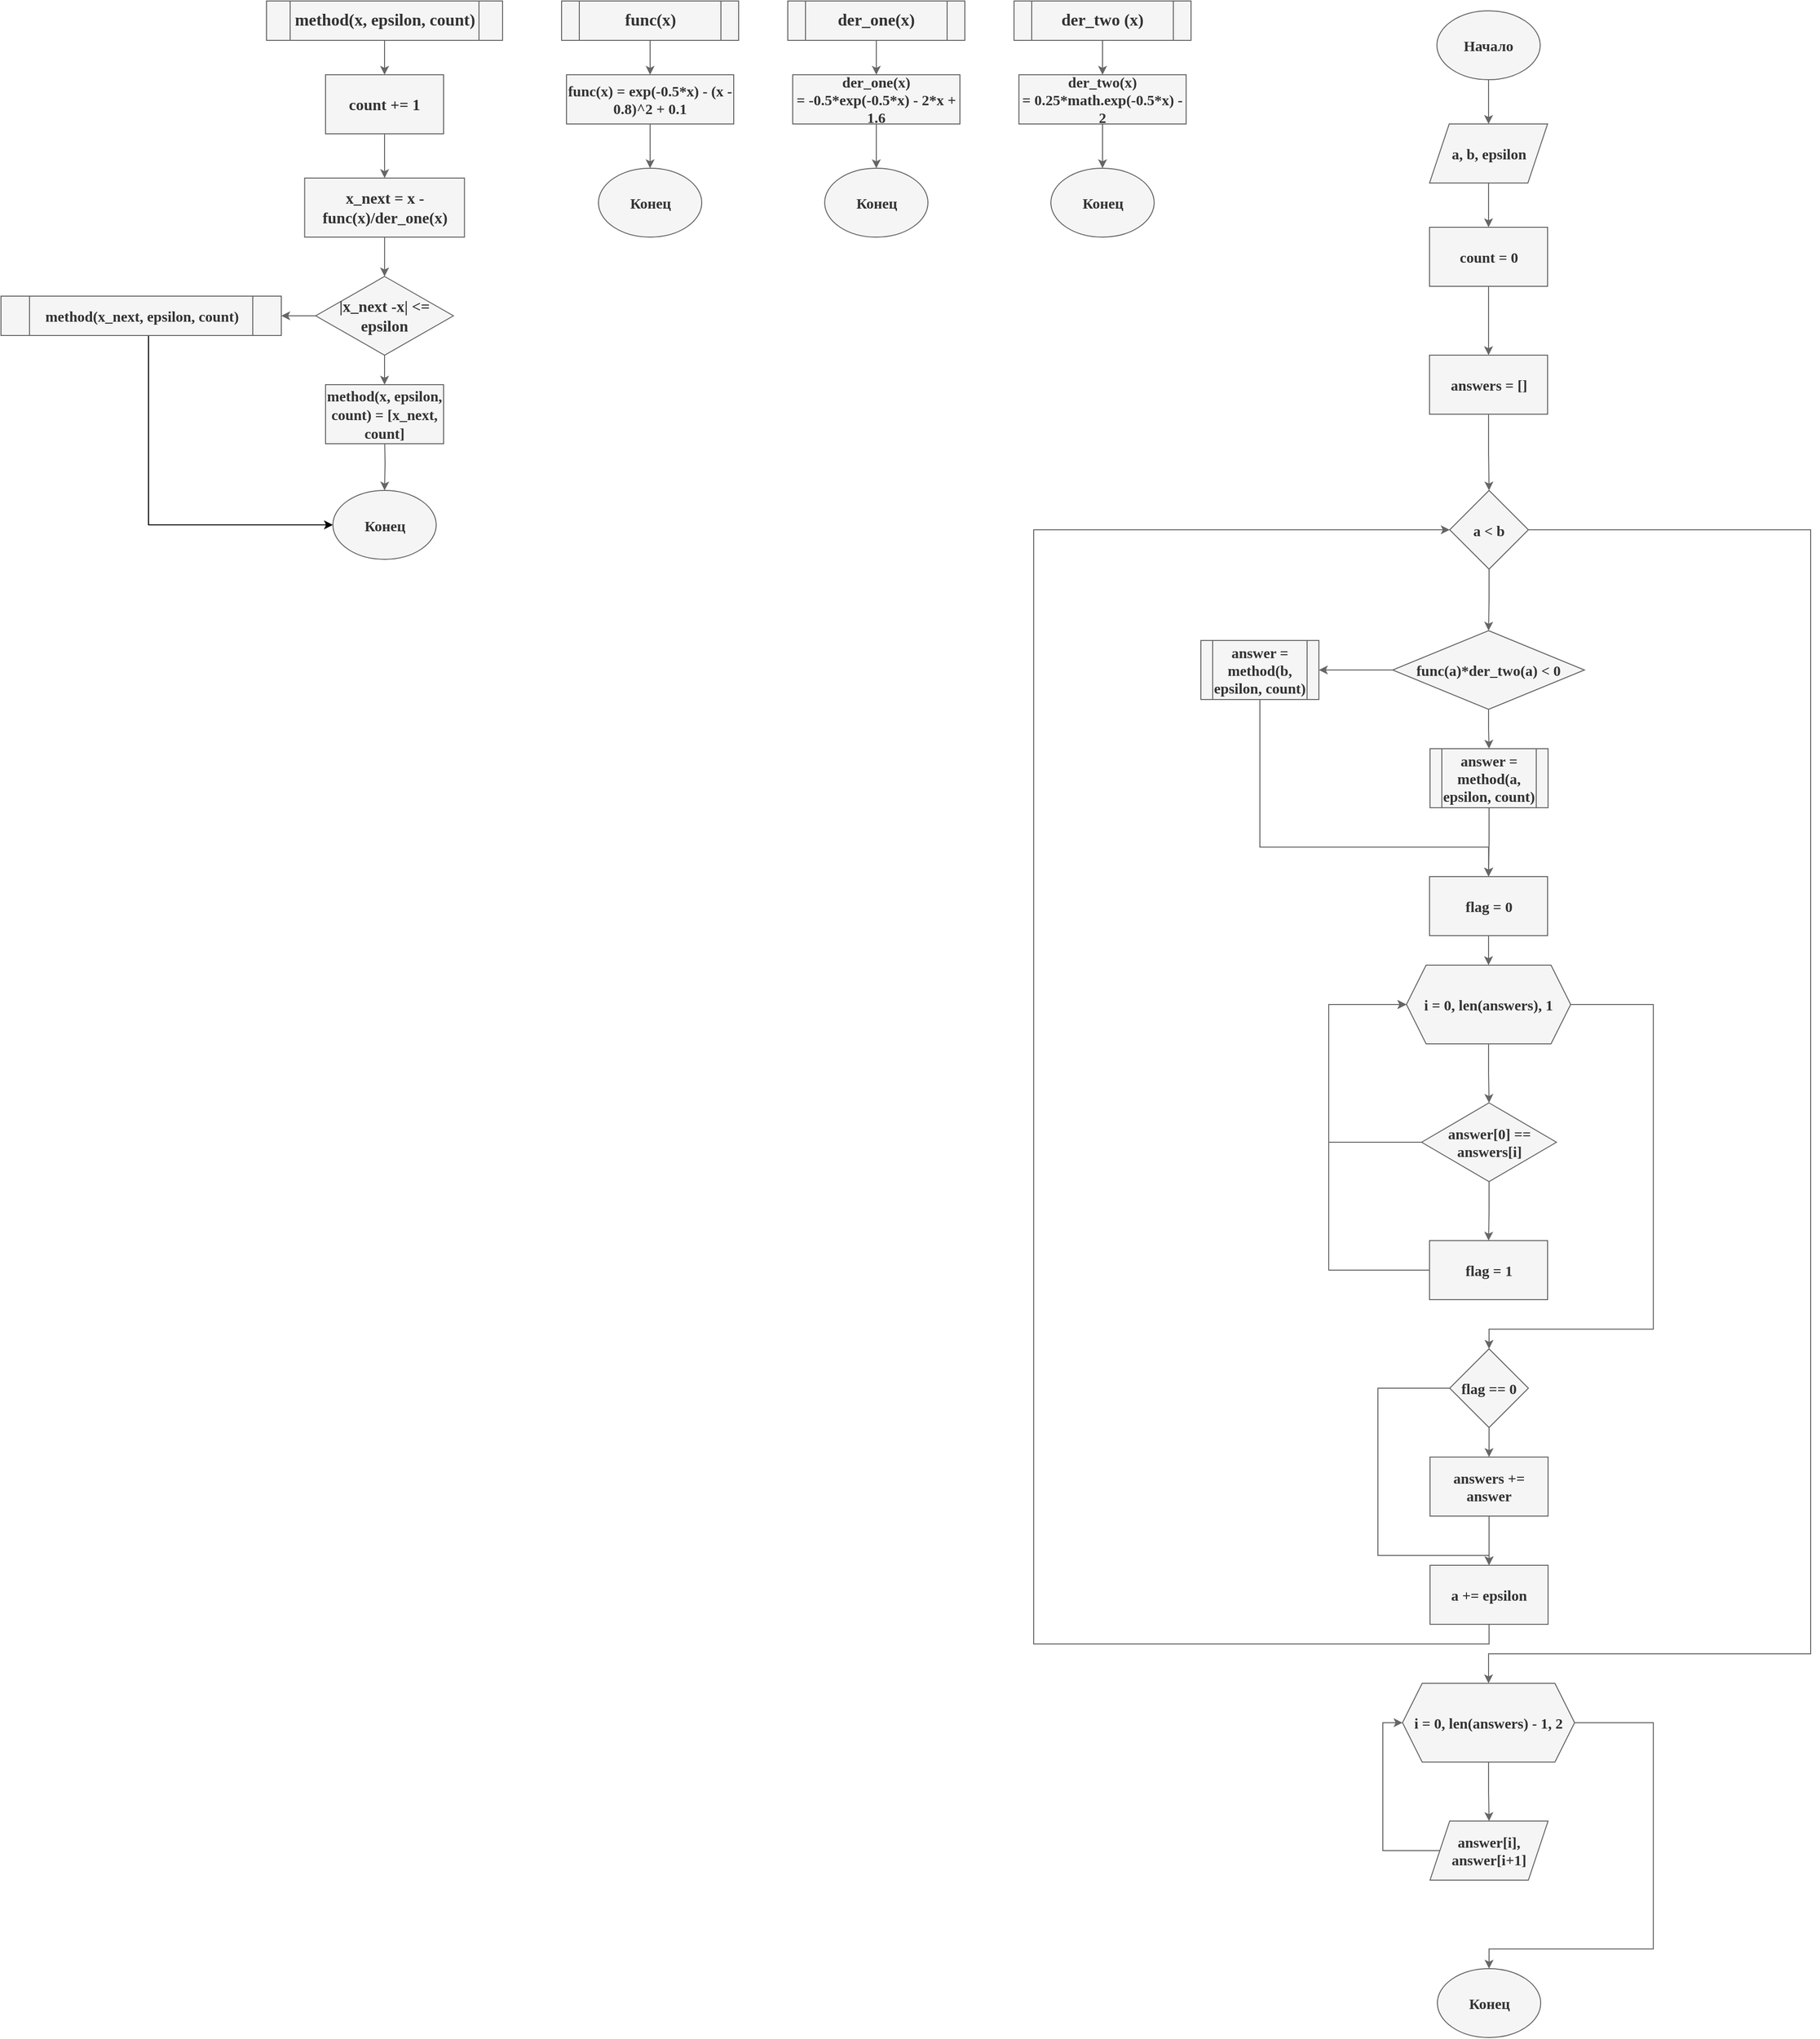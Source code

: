 <mxfile version="14.4.2" type="device"><diagram id="C5RBs43oDa-KdzZeNtuy" name="Page-1"><mxGraphModel dx="3384" dy="920" grid="1" gridSize="10" guides="1" tooltips="1" connect="1" arrows="1" fold="1" page="1" pageScale="1" pageWidth="827" pageHeight="1169" math="0" shadow="0"><root><mxCell id="WIyWlLk6GJQsqaUBKTNV-0"/><mxCell id="WIyWlLk6GJQsqaUBKTNV-1" parent="WIyWlLk6GJQsqaUBKTNV-0"/><mxCell id="PY71T5R1YU1nJ_wd4Rh_-10" value="" style="edgeStyle=orthogonalEdgeStyle;rounded=0;orthogonalLoop=1;jettySize=auto;html=1;entryX=0.5;entryY=0;entryDx=0;entryDy=0;strokeWidth=1;fontFamily=Times New Roman;fillColor=#f5f5f5;strokeColor=#666666;fontStyle=1" parent="WIyWlLk6GJQsqaUBKTNV-1" source="PY71T5R1YU1nJ_wd4Rh_-0" target="PY71T5R1YU1nJ_wd4Rh_-1" edge="1"><mxGeometry relative="1" as="geometry"/></mxCell><mxCell id="PY71T5R1YU1nJ_wd4Rh_-0" value="&lt;span style=&quot;font-size: 17px;&quot;&gt;der_two (x)&lt;/span&gt;" style="shape=process;whiteSpace=wrap;html=1;backgroundOutline=1;strokeWidth=1;fontFamily=Times New Roman;fontSize=17;fillColor=#f5f5f5;strokeColor=#666666;fontColor=#333333;fontStyle=1" parent="WIyWlLk6GJQsqaUBKTNV-1" vertex="1"><mxGeometry x="10" y="10" width="180" height="40" as="geometry"/></mxCell><mxCell id="PY71T5R1YU1nJ_wd4Rh_-11" value="" style="edgeStyle=orthogonalEdgeStyle;rounded=0;orthogonalLoop=1;jettySize=auto;html=1;strokeWidth=1;fontFamily=Times New Roman;fillColor=#f5f5f5;strokeColor=#666666;entryX=0.5;entryY=0;entryDx=0;entryDy=0;fontStyle=1" parent="WIyWlLk6GJQsqaUBKTNV-1" source="PY71T5R1YU1nJ_wd4Rh_-1" target="1kXEthfvPK5-8YO4eVUv-23" edge="1"><mxGeometry relative="1" as="geometry"><mxPoint x="100" y="162.5" as="targetPoint"/></mxGeometry></mxCell><mxCell id="PY71T5R1YU1nJ_wd4Rh_-1" value="&lt;font&gt;&lt;span style=&quot;font-size: 15px&quot;&gt;&lt;span&gt;der_two(x) =&amp;nbsp;&lt;/span&gt;&lt;/span&gt;&lt;span style=&quot;font-size: 15px&quot;&gt;&lt;span&gt;0.25*math.exp(-0.5*x) - 2&lt;/span&gt;&lt;/span&gt;&lt;/font&gt;" style="rounded=0;whiteSpace=wrap;html=1;strokeWidth=1;fontFamily=Times New Roman;fillColor=#f5f5f5;strokeColor=#666666;fontColor=#333333;fontStyle=1" parent="WIyWlLk6GJQsqaUBKTNV-1" vertex="1"><mxGeometry x="15" y="85" width="170" height="50" as="geometry"/></mxCell><mxCell id="PY71T5R1YU1nJ_wd4Rh_-12" value="" style="edgeStyle=orthogonalEdgeStyle;rounded=0;orthogonalLoop=1;jettySize=auto;html=1;strokeWidth=1;entryX=0.5;entryY=0;entryDx=0;entryDy=0;fontFamily=Times New Roman;fillColor=#f5f5f5;strokeColor=#666666;fontStyle=1" parent="WIyWlLk6GJQsqaUBKTNV-1" source="PY71T5R1YU1nJ_wd4Rh_-13" target="PY71T5R1YU1nJ_wd4Rh_-15" edge="1"><mxGeometry relative="1" as="geometry"><mxPoint x="-80" y="70" as="targetPoint"/></mxGeometry></mxCell><mxCell id="PY71T5R1YU1nJ_wd4Rh_-13" value="&lt;font style=&quot;font-size: 17px;&quot;&gt;&lt;span style=&quot;font-size: 17px;&quot;&gt;&lt;span style=&quot;font-size: 17px;&quot;&gt;der_one(x)&lt;/span&gt;&lt;/span&gt;&lt;/font&gt;" style="shape=process;whiteSpace=wrap;html=1;backgroundOutline=1;strokeWidth=1;fontFamily=Times New Roman;fontSize=17;fillColor=#f5f5f5;strokeColor=#666666;fontColor=#333333;fontStyle=1" parent="WIyWlLk6GJQsqaUBKTNV-1" vertex="1"><mxGeometry x="-220" y="10" width="180" height="40" as="geometry"/></mxCell><mxCell id="PY71T5R1YU1nJ_wd4Rh_-14" value="" style="edgeStyle=orthogonalEdgeStyle;rounded=0;orthogonalLoop=1;jettySize=auto;html=1;strokeWidth=1;fontFamily=Times New Roman;fillColor=#f5f5f5;strokeColor=#666666;entryX=0.5;entryY=0;entryDx=0;entryDy=0;fontStyle=1" parent="WIyWlLk6GJQsqaUBKTNV-1" source="PY71T5R1YU1nJ_wd4Rh_-15" target="1kXEthfvPK5-8YO4eVUv-22" edge="1"><mxGeometry relative="1" as="geometry"><mxPoint x="-130" y="160" as="targetPoint"/></mxGeometry></mxCell><mxCell id="PY71T5R1YU1nJ_wd4Rh_-15" value="&lt;font&gt;&lt;span style=&quot;font-size: 15px&quot;&gt;&lt;span&gt;der_one(x) =&amp;nbsp;&lt;/span&gt;&lt;/span&gt;&lt;span style=&quot;font-size: 15px&quot;&gt;&lt;span&gt;-0.5*exp(-0.5*x) - 2*x + 1.6&lt;/span&gt;&lt;/span&gt;&lt;/font&gt;" style="rounded=0;whiteSpace=wrap;html=1;strokeWidth=1;fontFamily=Times New Roman;fillColor=#f5f5f5;strokeColor=#666666;fontColor=#333333;fontStyle=1" parent="WIyWlLk6GJQsqaUBKTNV-1" vertex="1"><mxGeometry x="-215" y="85" width="170" height="50" as="geometry"/></mxCell><mxCell id="PY71T5R1YU1nJ_wd4Rh_-22" value="" style="edgeStyle=orthogonalEdgeStyle;rounded=0;orthogonalLoop=1;jettySize=auto;html=1;entryX=0.5;entryY=0;entryDx=0;entryDy=0;strokeWidth=1;fontFamily=Times New Roman;fillColor=#f5f5f5;strokeColor=#666666;fontStyle=1" parent="WIyWlLk6GJQsqaUBKTNV-1" source="PY71T5R1YU1nJ_wd4Rh_-23" target="PY71T5R1YU1nJ_wd4Rh_-25" edge="1"><mxGeometry relative="1" as="geometry"/></mxCell><mxCell id="PY71T5R1YU1nJ_wd4Rh_-23" value="&lt;font style=&quot;font-size: 17px;&quot;&gt;&lt;span style=&quot;font-size: 17px;&quot;&gt;&lt;span style=&quot;font-size: 17px;&quot;&gt;func(x)&lt;/span&gt;&lt;/span&gt;&lt;/font&gt;" style="shape=process;html=1;backgroundOutline=1;strokeWidth=1;fontFamily=Times New Roman;fontSize=17;fillColor=#f5f5f5;strokeColor=#666666;fontColor=#333333;fontStyle=1" parent="WIyWlLk6GJQsqaUBKTNV-1" vertex="1"><mxGeometry x="-450" y="10" width="180" height="40" as="geometry"/></mxCell><mxCell id="PY71T5R1YU1nJ_wd4Rh_-24" value="" style="edgeStyle=orthogonalEdgeStyle;rounded=0;orthogonalLoop=1;jettySize=auto;html=1;strokeWidth=1;fontFamily=Times New Roman;fillColor=#f5f5f5;strokeColor=#666666;entryX=0.5;entryY=0;entryDx=0;entryDy=0;fontStyle=1" parent="WIyWlLk6GJQsqaUBKTNV-1" source="PY71T5R1YU1nJ_wd4Rh_-25" target="1kXEthfvPK5-8YO4eVUv-21" edge="1"><mxGeometry relative="1" as="geometry"><mxPoint x="-360" y="160" as="targetPoint"/></mxGeometry></mxCell><mxCell id="PY71T5R1YU1nJ_wd4Rh_-25" value="&lt;font&gt;&lt;span style=&quot;font-size: 15px&quot;&gt;&lt;span&gt;func(x) = exp(-0.5*x) - (x - 0.8)^2 + 0.1&lt;/span&gt;&lt;/span&gt;&lt;/font&gt;" style="rounded=0;whiteSpace=wrap;html=1;strokeWidth=1;fontFamily=Times New Roman;fillColor=#f5f5f5;strokeColor=#666666;fontColor=#333333;fontStyle=1" parent="WIyWlLk6GJQsqaUBKTNV-1" vertex="1"><mxGeometry x="-445" y="85" width="170" height="50" as="geometry"/></mxCell><mxCell id="1kXEthfvPK5-8YO4eVUv-5" value="" style="edgeStyle=orthogonalEdgeStyle;rounded=0;orthogonalLoop=1;jettySize=auto;html=1;entryX=0.5;entryY=0;entryDx=0;entryDy=0;strokeWidth=1;fontFamily=Times New Roman;fillColor=#f5f5f5;strokeColor=#666666;fontStyle=1" parent="WIyWlLk6GJQsqaUBKTNV-1" source="1kXEthfvPK5-8YO4eVUv-6" edge="1"><mxGeometry relative="1" as="geometry"><mxPoint x="-630" y="85" as="targetPoint"/></mxGeometry></mxCell><mxCell id="1kXEthfvPK5-8YO4eVUv-6" value="&lt;span&gt;method(x, epsilon, count)&lt;/span&gt;" style="shape=process;html=1;backgroundOutline=1;strokeWidth=1;fontFamily=Times New Roman;fontSize=17;fillColor=#f5f5f5;strokeColor=#666666;fontColor=#333333;fontStyle=1" parent="WIyWlLk6GJQsqaUBKTNV-1" vertex="1"><mxGeometry x="-750" y="10" width="240" height="40" as="geometry"/></mxCell><mxCell id="1kXEthfvPK5-8YO4eVUv-7" value="" style="edgeStyle=orthogonalEdgeStyle;rounded=0;orthogonalLoop=1;jettySize=auto;html=1;strokeWidth=1;fontFamily=Times New Roman;fillColor=#f5f5f5;strokeColor=#666666;fontStyle=1;entryX=0.5;entryY=0;entryDx=0;entryDy=0;" parent="WIyWlLk6GJQsqaUBKTNV-1" target="M6S5htgoqgo5O37n5M8g-28" edge="1"><mxGeometry relative="1" as="geometry"><mxPoint x="-630" y="450" as="sourcePoint"/><mxPoint x="-630" y="530" as="targetPoint"/></mxGeometry></mxCell><mxCell id="JoQrvd1YEYKL_5lZPLl7-0" value="" style="edgeStyle=orthogonalEdgeStyle;rounded=0;orthogonalLoop=1;jettySize=auto;html=1;fontFamily=Times New Roman;fillColor=#f5f5f5;strokeColor=#666666;" parent="WIyWlLk6GJQsqaUBKTNV-1" source="1kXEthfvPK5-8YO4eVUv-10" target="1kXEthfvPK5-8YO4eVUv-11" edge="1"><mxGeometry relative="1" as="geometry"/></mxCell><mxCell id="1kXEthfvPK5-8YO4eVUv-10" value="count += 1" style="rounded=0;whiteSpace=wrap;html=1;strokeColor=#666666;strokeWidth=1;fontFamily=Times New Roman;fontSize=16;fillColor=#f5f5f5;fontColor=#333333;fontStyle=1" parent="WIyWlLk6GJQsqaUBKTNV-1" vertex="1"><mxGeometry x="-690" y="85" width="120" height="60" as="geometry"/></mxCell><mxCell id="JoQrvd1YEYKL_5lZPLl7-1" value="" style="edgeStyle=orthogonalEdgeStyle;rounded=0;orthogonalLoop=1;jettySize=auto;html=1;fontFamily=Times New Roman;fillColor=#f5f5f5;strokeColor=#666666;" parent="WIyWlLk6GJQsqaUBKTNV-1" source="1kXEthfvPK5-8YO4eVUv-11" target="1kXEthfvPK5-8YO4eVUv-12" edge="1"><mxGeometry relative="1" as="geometry"/></mxCell><mxCell id="1kXEthfvPK5-8YO4eVUv-11" value="x_next = x - func(x)/der_one(x)" style="rounded=0;whiteSpace=wrap;html=1;strokeColor=#666666;strokeWidth=1;fontFamily=Times New Roman;fontSize=16;fillColor=#f5f5f5;fontColor=#333333;fontStyle=1" parent="WIyWlLk6GJQsqaUBKTNV-1" vertex="1"><mxGeometry x="-711.25" y="190" width="162.5" height="60" as="geometry"/></mxCell><mxCell id="1kXEthfvPK5-8YO4eVUv-14" value="" style="edgeStyle=orthogonalEdgeStyle;rounded=0;orthogonalLoop=1;jettySize=auto;html=1;strokeColor=#666666;strokeWidth=1;fontFamily=Times New Roman;fontSize=16;fillColor=#f5f5f5;fontStyle=1" parent="WIyWlLk6GJQsqaUBKTNV-1" source="1kXEthfvPK5-8YO4eVUv-12" target="1kXEthfvPK5-8YO4eVUv-13" edge="1"><mxGeometry relative="1" as="geometry"/></mxCell><mxCell id="1kXEthfvPK5-8YO4eVUv-18" value="" style="edgeStyle=orthogonalEdgeStyle;rounded=0;orthogonalLoop=1;jettySize=auto;html=1;strokeColor=#666666;strokeWidth=1;fontFamily=Times New Roman;fontSize=16;fillColor=#f5f5f5;fontStyle=1" parent="WIyWlLk6GJQsqaUBKTNV-1" source="1kXEthfvPK5-8YO4eVUv-12" target="1kXEthfvPK5-8YO4eVUv-17" edge="1"><mxGeometry relative="1" as="geometry"/></mxCell><mxCell id="1kXEthfvPK5-8YO4eVUv-12" value="|x_next -x| &amp;lt;= epsilon" style="rhombus;whiteSpace=wrap;html=1;strokeColor=#666666;strokeWidth=1;fontFamily=Times New Roman;fontSize=16;fillColor=#f5f5f5;fontColor=#333333;fontStyle=1" parent="WIyWlLk6GJQsqaUBKTNV-1" vertex="1"><mxGeometry x="-700" y="290" width="140" height="80" as="geometry"/></mxCell><mxCell id="M6S5htgoqgo5O37n5M8g-29" style="edgeStyle=orthogonalEdgeStyle;rounded=0;orthogonalLoop=1;jettySize=auto;html=1;entryX=0;entryY=0.5;entryDx=0;entryDy=0;fontFamily=Times New Roman;fontSize=15;" edge="1" parent="WIyWlLk6GJQsqaUBKTNV-1" source="1kXEthfvPK5-8YO4eVUv-13" target="M6S5htgoqgo5O37n5M8g-28"><mxGeometry relative="1" as="geometry"><Array as="points"><mxPoint x="-870" y="543"/></Array></mxGeometry></mxCell><mxCell id="1kXEthfvPK5-8YO4eVUv-13" value="&lt;span style=&quot;font-size: 15px;&quot;&gt;method(x_next, epsilon, count)&lt;/span&gt;" style="shape=process;html=1;backgroundOutline=1;strokeWidth=1;fontFamily=Times New Roman;fontSize=15;fillColor=#f5f5f5;strokeColor=#666666;fontColor=#333333;fontStyle=1" parent="WIyWlLk6GJQsqaUBKTNV-1" vertex="1"><mxGeometry x="-1020" y="310" width="285" height="40" as="geometry"/></mxCell><mxCell id="1kXEthfvPK5-8YO4eVUv-17" value="&lt;font style=&quot;font-size: 15px&quot;&gt;&lt;span style=&quot;color: rgb(51 , 51 , 51)&quot;&gt;method(x, epsilon, count) = [&lt;/span&gt;x_next, count]&lt;/font&gt;" style="rounded=0;whiteSpace=wrap;html=1;strokeColor=#666666;strokeWidth=1;fontFamily=Times New Roman;fontSize=16;fillColor=#f5f5f5;fontColor=#333333;fontStyle=1" parent="WIyWlLk6GJQsqaUBKTNV-1" vertex="1"><mxGeometry x="-690" y="400" width="120" height="60" as="geometry"/></mxCell><mxCell id="1kXEthfvPK5-8YO4eVUv-21" value="Конец" style="ellipse;whiteSpace=wrap;html=1;strokeColor=#666666;strokeWidth=1;fontFamily=Times New Roman;fontSize=15;fillColor=#f5f5f5;fontColor=#333333;fontStyle=1" parent="WIyWlLk6GJQsqaUBKTNV-1" vertex="1"><mxGeometry x="-412.5" y="180" width="105" height="70" as="geometry"/></mxCell><mxCell id="1kXEthfvPK5-8YO4eVUv-22" value="Конец" style="ellipse;whiteSpace=wrap;html=1;strokeColor=#666666;strokeWidth=1;fontFamily=Times New Roman;fontSize=15;fillColor=#f5f5f5;fontColor=#333333;fontStyle=1" parent="WIyWlLk6GJQsqaUBKTNV-1" vertex="1"><mxGeometry x="-182.5" y="180" width="105" height="70" as="geometry"/></mxCell><mxCell id="1kXEthfvPK5-8YO4eVUv-23" value="Конец" style="ellipse;whiteSpace=wrap;html=1;strokeColor=#666666;strokeWidth=1;fontFamily=Times New Roman;fontSize=15;fillColor=#f5f5f5;fontColor=#333333;fontStyle=1" parent="WIyWlLk6GJQsqaUBKTNV-1" vertex="1"><mxGeometry x="47.5" y="180" width="105" height="70" as="geometry"/></mxCell><mxCell id="1kXEthfvPK5-8YO4eVUv-27" value="" style="edgeStyle=orthogonalEdgeStyle;rounded=0;orthogonalLoop=1;jettySize=auto;html=1;strokeColor=#666666;strokeWidth=1;fontFamily=Times New Roman;fontSize=15;fillColor=#f5f5f5;fontStyle=1" parent="WIyWlLk6GJQsqaUBKTNV-1" source="1kXEthfvPK5-8YO4eVUv-24" target="1kXEthfvPK5-8YO4eVUv-26" edge="1"><mxGeometry relative="1" as="geometry"/></mxCell><mxCell id="1kXEthfvPK5-8YO4eVUv-24" value="Начало" style="ellipse;whiteSpace=wrap;html=1;strokeColor=#666666;strokeWidth=1;fontFamily=Times New Roman;fontSize=15;fillColor=#f5f5f5;fontColor=#333333;fontStyle=1" parent="WIyWlLk6GJQsqaUBKTNV-1" vertex="1"><mxGeometry x="440" y="20" width="105" height="70" as="geometry"/></mxCell><mxCell id="1kXEthfvPK5-8YO4eVUv-30" value="" style="edgeStyle=orthogonalEdgeStyle;rounded=0;orthogonalLoop=1;jettySize=auto;html=1;strokeColor=#666666;strokeWidth=1;fontFamily=Times New Roman;fontSize=15;fillColor=#f5f5f5;fontStyle=1" parent="WIyWlLk6GJQsqaUBKTNV-1" source="1kXEthfvPK5-8YO4eVUv-26" target="1kXEthfvPK5-8YO4eVUv-28" edge="1"><mxGeometry relative="1" as="geometry"/></mxCell><mxCell id="1kXEthfvPK5-8YO4eVUv-26" value="a, b, epsilon" style="shape=parallelogram;perimeter=parallelogramPerimeter;whiteSpace=wrap;html=1;fixedSize=1;strokeColor=#666666;strokeWidth=1;fontFamily=Times New Roman;fontSize=15;fillColor=#f5f5f5;fontColor=#333333;fontStyle=1" parent="WIyWlLk6GJQsqaUBKTNV-1" vertex="1"><mxGeometry x="432.5" y="135" width="120" height="60" as="geometry"/></mxCell><mxCell id="M6S5htgoqgo5O37n5M8g-2" value="" style="edgeStyle=orthogonalEdgeStyle;rounded=0;orthogonalLoop=1;jettySize=auto;html=1;fontFamily=Times New Roman;fillColor=#f5f5f5;strokeColor=#666666;" edge="1" parent="WIyWlLk6GJQsqaUBKTNV-1" source="1kXEthfvPK5-8YO4eVUv-28" target="M6S5htgoqgo5O37n5M8g-1"><mxGeometry relative="1" as="geometry"/></mxCell><mxCell id="1kXEthfvPK5-8YO4eVUv-28" value="count = 0" style="rounded=0;whiteSpace=wrap;html=1;strokeColor=#666666;strokeWidth=1;fontFamily=Times New Roman;fontSize=15;fillColor=#f5f5f5;fontColor=#333333;fontStyle=1" parent="WIyWlLk6GJQsqaUBKTNV-1" vertex="1"><mxGeometry x="432.5" y="240" width="120" height="60" as="geometry"/></mxCell><mxCell id="1kXEthfvPK5-8YO4eVUv-35" value="" style="edgeStyle=orthogonalEdgeStyle;rounded=0;orthogonalLoop=1;jettySize=auto;html=1;strokeColor=#666666;strokeWidth=1;fontFamily=Times New Roman;fontSize=15;fillColor=#f5f5f5;fontStyle=1" parent="WIyWlLk6GJQsqaUBKTNV-1" source="1kXEthfvPK5-8YO4eVUv-29" target="1kXEthfvPK5-8YO4eVUv-33" edge="1"><mxGeometry relative="1" as="geometry"/></mxCell><mxCell id="1kXEthfvPK5-8YO4eVUv-36" value="" style="edgeStyle=orthogonalEdgeStyle;rounded=0;orthogonalLoop=1;jettySize=auto;html=1;strokeColor=#666666;strokeWidth=1;fontFamily=Times New Roman;fontSize=15;fillColor=#f5f5f5;fontStyle=1" parent="WIyWlLk6GJQsqaUBKTNV-1" source="1kXEthfvPK5-8YO4eVUv-29" target="1kXEthfvPK5-8YO4eVUv-34" edge="1"><mxGeometry relative="1" as="geometry"/></mxCell><mxCell id="1kXEthfvPK5-8YO4eVUv-29" value="func(a)*der_two(a) &amp;lt; 0" style="rhombus;whiteSpace=wrap;html=1;strokeColor=#666666;strokeWidth=1;fontFamily=Times New Roman;fontSize=15;fillColor=#f5f5f5;fontColor=#333333;fontStyle=1" parent="WIyWlLk6GJQsqaUBKTNV-1" vertex="1"><mxGeometry x="395" y="650" width="195" height="80" as="geometry"/></mxCell><mxCell id="M6S5htgoqgo5O37n5M8g-10" value="" style="edgeStyle=orthogonalEdgeStyle;rounded=0;orthogonalLoop=1;jettySize=auto;html=1;fontFamily=Times New Roman;fontSize=15;entryX=0.5;entryY=0;entryDx=0;entryDy=0;fillColor=#f5f5f5;strokeColor=#666666;" edge="1" parent="WIyWlLk6GJQsqaUBKTNV-1" source="1kXEthfvPK5-8YO4eVUv-33" target="M6S5htgoqgo5O37n5M8g-23"><mxGeometry relative="1" as="geometry"/></mxCell><mxCell id="1kXEthfvPK5-8YO4eVUv-33" value="&lt;span&gt;answer = method(a, epsilon, count)&lt;/span&gt;" style="shape=process;whiteSpace=wrap;html=1;backgroundOutline=1;strokeColor=#666666;strokeWidth=1;fontFamily=Times New Roman;fontSize=15;fillColor=#f5f5f5;fontColor=#333333;fontStyle=1" parent="WIyWlLk6GJQsqaUBKTNV-1" vertex="1"><mxGeometry x="433" y="770" width="120" height="60" as="geometry"/></mxCell><mxCell id="M6S5htgoqgo5O37n5M8g-11" style="edgeStyle=orthogonalEdgeStyle;rounded=0;orthogonalLoop=1;jettySize=auto;html=1;entryX=0.5;entryY=0;entryDx=0;entryDy=0;fontFamily=Times New Roman;fontSize=15;fillColor=#f5f5f5;strokeColor=#666666;" edge="1" parent="WIyWlLk6GJQsqaUBKTNV-1" source="1kXEthfvPK5-8YO4eVUv-34" target="M6S5htgoqgo5O37n5M8g-23"><mxGeometry relative="1" as="geometry"><Array as="points"><mxPoint x="260" y="870"/><mxPoint x="493" y="870"/></Array></mxGeometry></mxCell><mxCell id="1kXEthfvPK5-8YO4eVUv-34" value="&lt;span&gt;answer = method(b, epsilon, count)&lt;/span&gt;" style="shape=process;whiteSpace=wrap;html=1;backgroundOutline=1;strokeColor=#666666;strokeWidth=1;fontFamily=Times New Roman;fontSize=15;fillColor=#f5f5f5;fontColor=#333333;fontStyle=1" parent="WIyWlLk6GJQsqaUBKTNV-1" vertex="1"><mxGeometry x="200" y="660" width="120" height="60" as="geometry"/></mxCell><mxCell id="1kXEthfvPK5-8YO4eVUv-42" value="" style="edgeStyle=orthogonalEdgeStyle;rounded=0;orthogonalLoop=1;jettySize=auto;html=1;strokeColor=#666666;strokeWidth=1;fontFamily=Times New Roman;fontSize=15;fillColor=#f5f5f5;fontStyle=1" parent="WIyWlLk6GJQsqaUBKTNV-1" source="1kXEthfvPK5-8YO4eVUv-38" target="1kXEthfvPK5-8YO4eVUv-41" edge="1"><mxGeometry relative="1" as="geometry"/></mxCell><mxCell id="1kXEthfvPK5-8YO4eVUv-45" style="edgeStyle=orthogonalEdgeStyle;rounded=0;orthogonalLoop=1;jettySize=auto;html=1;entryX=0.5;entryY=0;entryDx=0;entryDy=0;strokeColor=#666666;strokeWidth=1;fontFamily=Times New Roman;fontSize=15;fillColor=#f5f5f5;fontStyle=1" parent="WIyWlLk6GJQsqaUBKTNV-1" source="1kXEthfvPK5-8YO4eVUv-38" target="1kXEthfvPK5-8YO4eVUv-44" edge="1"><mxGeometry relative="1" as="geometry"><Array as="points"><mxPoint x="660" y="1760"/><mxPoint x="660" y="1990"/></Array></mxGeometry></mxCell><mxCell id="1kXEthfvPK5-8YO4eVUv-38" value="i = 0, len(answers) - 1, 2" style="shape=hexagon;perimeter=hexagonPerimeter2;whiteSpace=wrap;html=1;fixedSize=1;strokeColor=#666666;strokeWidth=1;fontFamily=Times New Roman;fontSize=15;fillColor=#f5f5f5;fontColor=#333333;fontStyle=1" parent="WIyWlLk6GJQsqaUBKTNV-1" vertex="1"><mxGeometry x="405" y="1720" width="175" height="80" as="geometry"/></mxCell><mxCell id="1kXEthfvPK5-8YO4eVUv-43" style="edgeStyle=orthogonalEdgeStyle;rounded=0;orthogonalLoop=1;jettySize=auto;html=1;entryX=0;entryY=0.5;entryDx=0;entryDy=0;strokeColor=#666666;strokeWidth=1;fontFamily=Times New Roman;fontSize=15;fillColor=#f5f5f5;fontStyle=1" parent="WIyWlLk6GJQsqaUBKTNV-1" source="1kXEthfvPK5-8YO4eVUv-41" target="1kXEthfvPK5-8YO4eVUv-38" edge="1"><mxGeometry relative="1" as="geometry"><Array as="points"><mxPoint x="385" y="1890"/><mxPoint x="385" y="1760"/></Array></mxGeometry></mxCell><mxCell id="1kXEthfvPK5-8YO4eVUv-41" value="answer[i], answer[i+1]" style="shape=parallelogram;perimeter=parallelogramPerimeter;whiteSpace=wrap;html=1;fixedSize=1;strokeColor=#666666;strokeWidth=1;fontFamily=Times New Roman;fontSize=15;fillColor=#f5f5f5;fontColor=#333333;fontStyle=1" parent="WIyWlLk6GJQsqaUBKTNV-1" vertex="1"><mxGeometry x="433" y="1860" width="120" height="60" as="geometry"/></mxCell><mxCell id="1kXEthfvPK5-8YO4eVUv-44" value="Конец" style="ellipse;whiteSpace=wrap;html=1;strokeColor=#666666;strokeWidth=1;fontFamily=Times New Roman;fontSize=15;fillColor=#f5f5f5;fontColor=#333333;fontStyle=1" parent="WIyWlLk6GJQsqaUBKTNV-1" vertex="1"><mxGeometry x="440.5" y="2010" width="105" height="70" as="geometry"/></mxCell><mxCell id="M6S5htgoqgo5O37n5M8g-4" value="" style="edgeStyle=orthogonalEdgeStyle;rounded=0;orthogonalLoop=1;jettySize=auto;html=1;fillColor=#f5f5f5;strokeColor=#666666;fontStyle=1;fontFamily=Times New Roman;" edge="1" parent="WIyWlLk6GJQsqaUBKTNV-1" source="M6S5htgoqgo5O37n5M8g-1" target="M6S5htgoqgo5O37n5M8g-3"><mxGeometry relative="1" as="geometry"/></mxCell><mxCell id="M6S5htgoqgo5O37n5M8g-1" value="answers = []" style="rounded=0;whiteSpace=wrap;html=1;fillColor=#f5f5f5;strokeColor=#666666;fontColor=#333333;fontStyle=1;fontFamily=Times New Roman;fontSize=15;" vertex="1" parent="WIyWlLk6GJQsqaUBKTNV-1"><mxGeometry x="432.5" y="370" width="120" height="60" as="geometry"/></mxCell><mxCell id="M6S5htgoqgo5O37n5M8g-5" value="" style="edgeStyle=orthogonalEdgeStyle;rounded=0;orthogonalLoop=1;jettySize=auto;html=1;fontFamily=Times New Roman;fillColor=#f5f5f5;strokeColor=#666666;" edge="1" parent="WIyWlLk6GJQsqaUBKTNV-1" source="M6S5htgoqgo5O37n5M8g-3" target="1kXEthfvPK5-8YO4eVUv-29"><mxGeometry relative="1" as="geometry"/></mxCell><mxCell id="M6S5htgoqgo5O37n5M8g-8" style="edgeStyle=orthogonalEdgeStyle;rounded=0;orthogonalLoop=1;jettySize=auto;html=1;entryX=0.5;entryY=0;entryDx=0;entryDy=0;exitX=1;exitY=0.5;exitDx=0;exitDy=0;fontFamily=Times New Roman;fillColor=#f5f5f5;strokeColor=#666666;" edge="1" parent="WIyWlLk6GJQsqaUBKTNV-1" source="M6S5htgoqgo5O37n5M8g-3" target="1kXEthfvPK5-8YO4eVUv-38"><mxGeometry relative="1" as="geometry"><Array as="points"><mxPoint x="820" y="548"/><mxPoint x="820" y="1690"/><mxPoint x="493" y="1690"/></Array></mxGeometry></mxCell><mxCell id="M6S5htgoqgo5O37n5M8g-3" value="a &amp;lt; b" style="rhombus;whiteSpace=wrap;html=1;fillColor=#f5f5f5;strokeColor=#666666;fontColor=#333333;fontStyle=1;fontFamily=Times New Roman;fontSize=15;" vertex="1" parent="WIyWlLk6GJQsqaUBKTNV-1"><mxGeometry x="453" y="507.5" width="80" height="80" as="geometry"/></mxCell><mxCell id="M6S5htgoqgo5O37n5M8g-7" style="edgeStyle=orthogonalEdgeStyle;rounded=0;orthogonalLoop=1;jettySize=auto;html=1;entryX=0;entryY=0.5;entryDx=0;entryDy=0;fontFamily=Times New Roman;exitX=0.5;exitY=1;exitDx=0;exitDy=0;fillColor=#f5f5f5;strokeColor=#666666;" edge="1" parent="WIyWlLk6GJQsqaUBKTNV-1" source="M6S5htgoqgo5O37n5M8g-6" target="M6S5htgoqgo5O37n5M8g-3"><mxGeometry relative="1" as="geometry"><Array as="points"><mxPoint x="493" y="1680"/><mxPoint x="30" y="1680"/><mxPoint x="30" y="548"/></Array></mxGeometry></mxCell><mxCell id="M6S5htgoqgo5O37n5M8g-6" value="a += epsilon" style="rounded=0;whiteSpace=wrap;html=1;fontStyle=1;fontFamily=Times New Roman;fontSize=15;fillColor=#f5f5f5;strokeColor=#666666;fontColor=#333333;" vertex="1" parent="WIyWlLk6GJQsqaUBKTNV-1"><mxGeometry x="433" y="1600" width="120" height="60" as="geometry"/></mxCell><mxCell id="M6S5htgoqgo5O37n5M8g-18" value="" style="edgeStyle=orthogonalEdgeStyle;rounded=0;orthogonalLoop=1;jettySize=auto;html=1;fontFamily=Times New Roman;fontSize=15;fontStyle=1;fillColor=#f5f5f5;strokeColor=#666666;" edge="1" parent="WIyWlLk6GJQsqaUBKTNV-1" source="M6S5htgoqgo5O37n5M8g-9" target="M6S5htgoqgo5O37n5M8g-17"><mxGeometry relative="1" as="geometry"/></mxCell><mxCell id="M6S5htgoqgo5O37n5M8g-26" style="edgeStyle=orthogonalEdgeStyle;rounded=0;orthogonalLoop=1;jettySize=auto;html=1;entryX=0.5;entryY=0;entryDx=0;entryDy=0;fontFamily=Times New Roman;fontSize=15;fillColor=#f5f5f5;strokeColor=#666666;" edge="1" parent="WIyWlLk6GJQsqaUBKTNV-1" source="M6S5htgoqgo5O37n5M8g-9" target="M6S5htgoqgo5O37n5M8g-12"><mxGeometry relative="1" as="geometry"><Array as="points"><mxPoint x="660" y="1030"/><mxPoint x="660" y="1360"/><mxPoint x="493" y="1360"/></Array></mxGeometry></mxCell><mxCell id="M6S5htgoqgo5O37n5M8g-9" value="i = 0, len(answers), 1" style="shape=hexagon;perimeter=hexagonPerimeter2;whiteSpace=wrap;html=1;fixedSize=1;fontFamily=Times New Roman;fontSize=15;fontStyle=1;fillColor=#f5f5f5;strokeColor=#666666;fontColor=#333333;" vertex="1" parent="WIyWlLk6GJQsqaUBKTNV-1"><mxGeometry x="409" y="990" width="167" height="80" as="geometry"/></mxCell><mxCell id="M6S5htgoqgo5O37n5M8g-14" value="" style="edgeStyle=orthogonalEdgeStyle;rounded=0;orthogonalLoop=1;jettySize=auto;html=1;fontFamily=Times New Roman;fontSize=15;fontStyle=1;fillColor=#f5f5f5;strokeColor=#666666;" edge="1" parent="WIyWlLk6GJQsqaUBKTNV-1" source="M6S5htgoqgo5O37n5M8g-12" target="M6S5htgoqgo5O37n5M8g-13"><mxGeometry relative="1" as="geometry"/></mxCell><mxCell id="M6S5htgoqgo5O37n5M8g-16" style="edgeStyle=orthogonalEdgeStyle;rounded=0;orthogonalLoop=1;jettySize=auto;html=1;entryX=0.5;entryY=0;entryDx=0;entryDy=0;fontFamily=Times New Roman;fontSize=15;fillColor=#f5f5f5;strokeColor=#666666;" edge="1" parent="WIyWlLk6GJQsqaUBKTNV-1" source="M6S5htgoqgo5O37n5M8g-12" target="M6S5htgoqgo5O37n5M8g-6"><mxGeometry relative="1" as="geometry"><Array as="points"><mxPoint x="380" y="1420"/><mxPoint x="380" y="1590"/><mxPoint x="493" y="1590"/></Array></mxGeometry></mxCell><mxCell id="M6S5htgoqgo5O37n5M8g-12" value="flag == 0" style="rhombus;whiteSpace=wrap;html=1;fontFamily=Times New Roman;fontSize=15;fontStyle=1;fillColor=#f5f5f5;strokeColor=#666666;fontColor=#333333;" vertex="1" parent="WIyWlLk6GJQsqaUBKTNV-1"><mxGeometry x="453" y="1380" width="80" height="80" as="geometry"/></mxCell><mxCell id="M6S5htgoqgo5O37n5M8g-15" value="" style="edgeStyle=orthogonalEdgeStyle;rounded=0;orthogonalLoop=1;jettySize=auto;html=1;fontFamily=Times New Roman;fontSize=15;fillColor=#f5f5f5;strokeColor=#666666;" edge="1" parent="WIyWlLk6GJQsqaUBKTNV-1" source="M6S5htgoqgo5O37n5M8g-13" target="M6S5htgoqgo5O37n5M8g-6"><mxGeometry relative="1" as="geometry"/></mxCell><mxCell id="M6S5htgoqgo5O37n5M8g-13" value="answers += answer" style="rounded=0;whiteSpace=wrap;html=1;fontFamily=Times New Roman;fontSize=15;fontStyle=1;fillColor=#f5f5f5;strokeColor=#666666;fontColor=#333333;" vertex="1" parent="WIyWlLk6GJQsqaUBKTNV-1"><mxGeometry x="433" y="1490" width="120" height="60" as="geometry"/></mxCell><mxCell id="M6S5htgoqgo5O37n5M8g-20" value="" style="edgeStyle=orthogonalEdgeStyle;rounded=0;orthogonalLoop=1;jettySize=auto;html=1;fontFamily=Times New Roman;fontSize=15;fontStyle=1;fillColor=#f5f5f5;strokeColor=#666666;" edge="1" parent="WIyWlLk6GJQsqaUBKTNV-1" source="M6S5htgoqgo5O37n5M8g-17" target="M6S5htgoqgo5O37n5M8g-19"><mxGeometry relative="1" as="geometry"/></mxCell><mxCell id="M6S5htgoqgo5O37n5M8g-24" style="edgeStyle=orthogonalEdgeStyle;rounded=0;orthogonalLoop=1;jettySize=auto;html=1;entryX=0;entryY=0.5;entryDx=0;entryDy=0;fontFamily=Times New Roman;fontSize=15;fillColor=#f5f5f5;strokeColor=#666666;" edge="1" parent="WIyWlLk6GJQsqaUBKTNV-1" source="M6S5htgoqgo5O37n5M8g-17" target="M6S5htgoqgo5O37n5M8g-9"><mxGeometry relative="1" as="geometry"><Array as="points"><mxPoint x="330" y="1170"/><mxPoint x="330" y="1030"/></Array></mxGeometry></mxCell><mxCell id="M6S5htgoqgo5O37n5M8g-17" value="answer[0] == answers[i]" style="rhombus;whiteSpace=wrap;html=1;fontFamily=Times New Roman;fontSize=15;fontStyle=1;fillColor=#f5f5f5;strokeColor=#666666;fontColor=#333333;" vertex="1" parent="WIyWlLk6GJQsqaUBKTNV-1"><mxGeometry x="424.5" y="1130" width="137" height="80" as="geometry"/></mxCell><mxCell id="M6S5htgoqgo5O37n5M8g-22" style="edgeStyle=orthogonalEdgeStyle;rounded=0;orthogonalLoop=1;jettySize=auto;html=1;entryX=0;entryY=0.5;entryDx=0;entryDy=0;fontFamily=Times New Roman;fontSize=15;fillColor=#f5f5f5;strokeColor=#666666;" edge="1" parent="WIyWlLk6GJQsqaUBKTNV-1" source="M6S5htgoqgo5O37n5M8g-19" target="M6S5htgoqgo5O37n5M8g-9"><mxGeometry relative="1" as="geometry"><Array as="points"><mxPoint x="330" y="1300"/><mxPoint x="330" y="1030"/></Array></mxGeometry></mxCell><mxCell id="M6S5htgoqgo5O37n5M8g-19" value="flag = 1" style="rounded=0;whiteSpace=wrap;html=1;fontFamily=Times New Roman;fontSize=15;fontStyle=1;fillColor=#f5f5f5;strokeColor=#666666;fontColor=#333333;" vertex="1" parent="WIyWlLk6GJQsqaUBKTNV-1"><mxGeometry x="432.5" y="1270" width="120" height="60" as="geometry"/></mxCell><mxCell id="M6S5htgoqgo5O37n5M8g-25" value="" style="edgeStyle=orthogonalEdgeStyle;rounded=0;orthogonalLoop=1;jettySize=auto;html=1;fontFamily=Times New Roman;fontSize=15;fontStyle=1;fillColor=#f5f5f5;strokeColor=#666666;" edge="1" parent="WIyWlLk6GJQsqaUBKTNV-1" source="M6S5htgoqgo5O37n5M8g-23" target="M6S5htgoqgo5O37n5M8g-9"><mxGeometry relative="1" as="geometry"/></mxCell><mxCell id="M6S5htgoqgo5O37n5M8g-23" value="flag = 0" style="rounded=0;whiteSpace=wrap;html=1;fontFamily=Times New Roman;fontSize=15;fontStyle=1;fillColor=#f5f5f5;strokeColor=#666666;fontColor=#333333;" vertex="1" parent="WIyWlLk6GJQsqaUBKTNV-1"><mxGeometry x="432.5" y="900" width="120" height="60" as="geometry"/></mxCell><mxCell id="M6S5htgoqgo5O37n5M8g-28" value="Конец" style="ellipse;whiteSpace=wrap;html=1;strokeColor=#666666;strokeWidth=1;fontFamily=Times New Roman;fontSize=15;fillColor=#f5f5f5;fontColor=#333333;fontStyle=1" vertex="1" parent="WIyWlLk6GJQsqaUBKTNV-1"><mxGeometry x="-682.5" y="507.5" width="105" height="70" as="geometry"/></mxCell></root></mxGraphModel></diagram></mxfile>